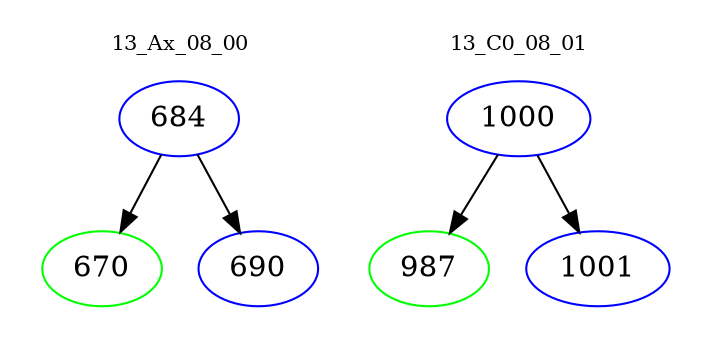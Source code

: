 digraph{
subgraph cluster_0 {
color = white
label = "13_Ax_08_00";
fontsize=10;
T0_684 [label="684", color="blue"]
T0_684 -> T0_670 [color="black"]
T0_670 [label="670", color="green"]
T0_684 -> T0_690 [color="black"]
T0_690 [label="690", color="blue"]
}
subgraph cluster_1 {
color = white
label = "13_C0_08_01";
fontsize=10;
T1_1000 [label="1000", color="blue"]
T1_1000 -> T1_987 [color="black"]
T1_987 [label="987", color="green"]
T1_1000 -> T1_1001 [color="black"]
T1_1001 [label="1001", color="blue"]
}
}
